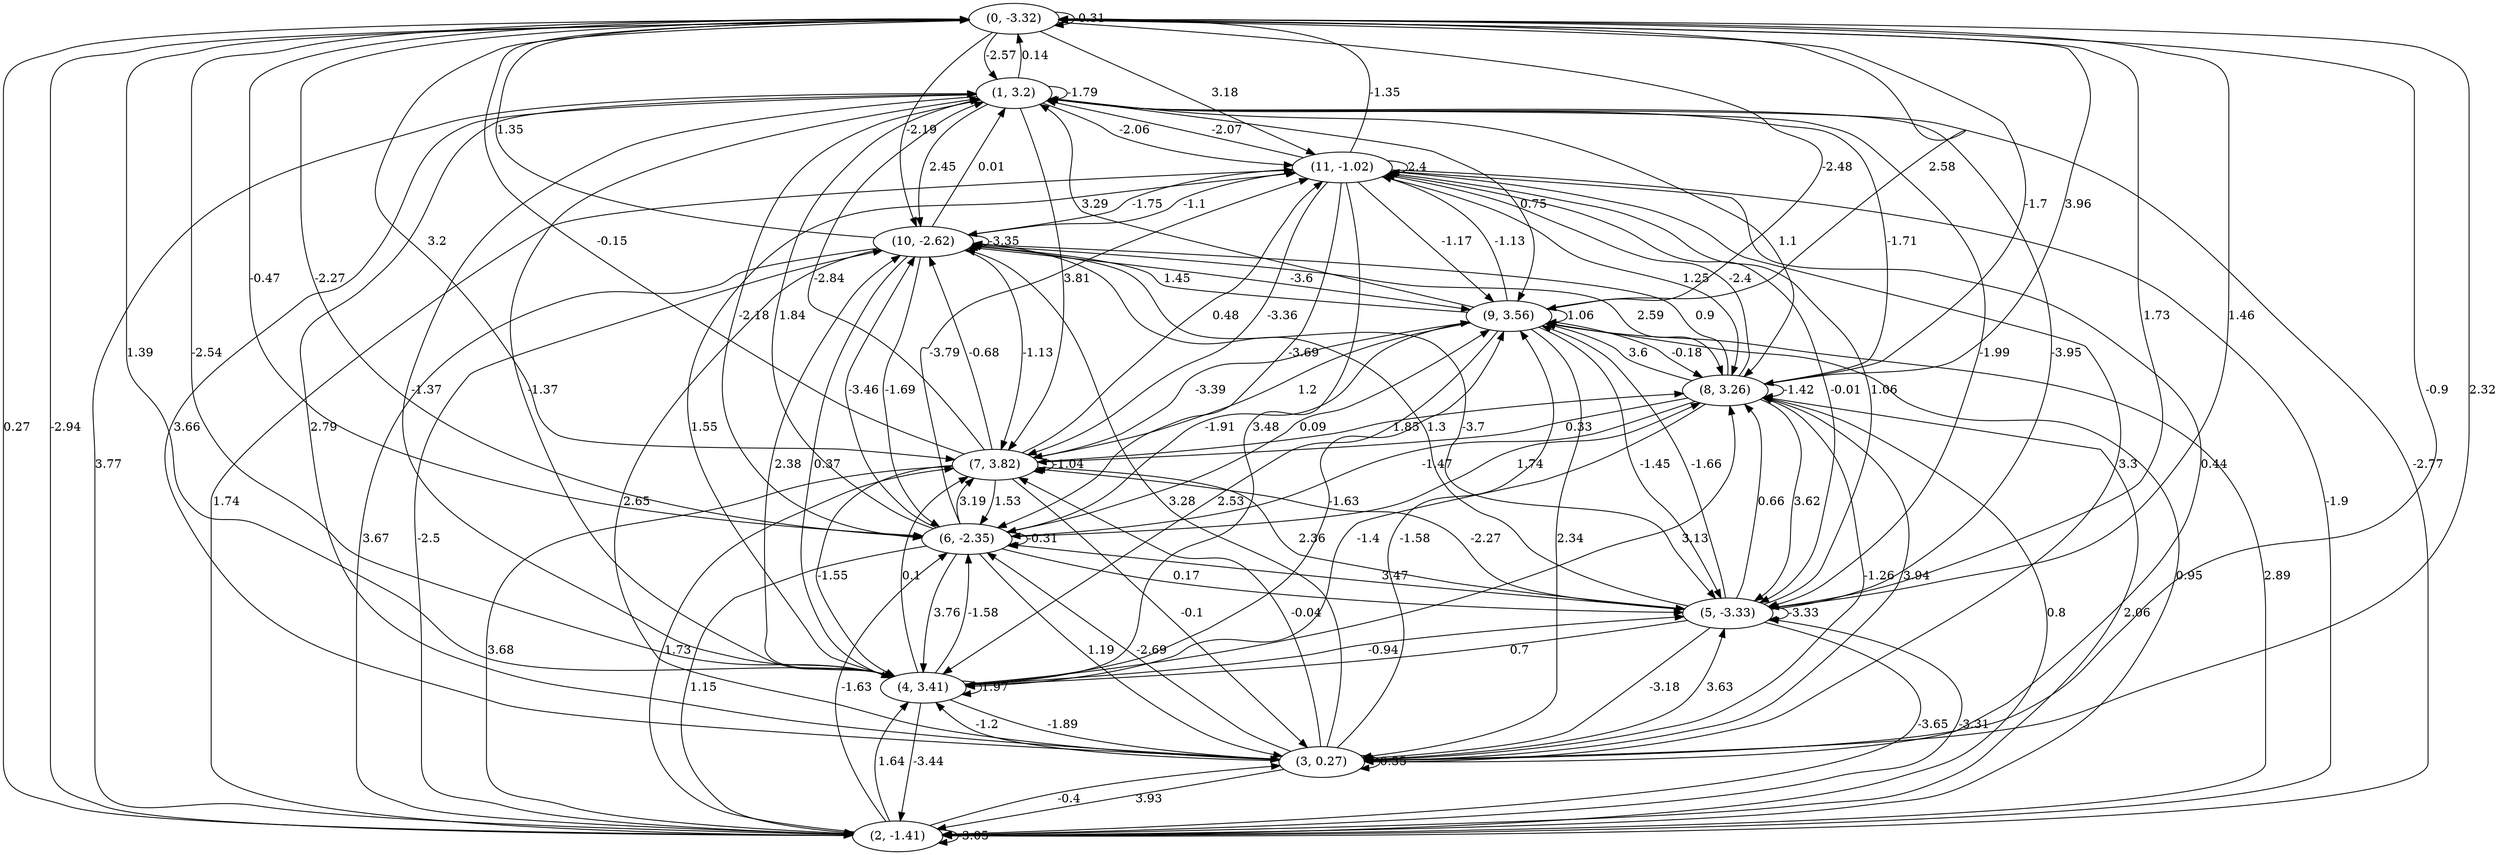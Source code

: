 digraph {
    0 [ label = "(0, -3.32)" ]
    1 [ label = "(1, 3.2)" ]
    2 [ label = "(2, -1.41)" ]
    3 [ label = "(3, 0.27)" ]
    4 [ label = "(4, 3.41)" ]
    5 [ label = "(5, -3.33)" ]
    6 [ label = "(6, -2.35)" ]
    7 [ label = "(7, 3.82)" ]
    8 [ label = "(8, 3.26)" ]
    9 [ label = "(9, 3.56)" ]
    10 [ label = "(10, -2.62)" ]
    11 [ label = "(11, -1.02)" ]
    0 -> 0 [ label = "-0.31" ]
    1 -> 1 [ label = "-1.79" ]
    2 -> 2 [ label = "-3.05" ]
    3 -> 3 [ label = "0.35" ]
    4 -> 4 [ label = "1.97" ]
    5 -> 5 [ label = "-3.33" ]
    6 -> 6 [ label = "-0.31" ]
    7 -> 7 [ label = "-1.04" ]
    8 -> 8 [ label = "-1.42" ]
    9 -> 9 [ label = "1.06" ]
    10 -> 10 [ label = "-3.35" ]
    11 -> 11 [ label = "2.4" ]
    1 -> 0 [ label = "0.14" ]
    2 -> 0 [ label = "-2.94" ]
    3 -> 0 [ label = "2.32" ]
    4 -> 0 [ label = "-2.54" ]
    5 -> 0 [ label = "1.46" ]
    6 -> 0 [ label = "-2.27" ]
    7 -> 0 [ label = "-0.15" ]
    8 -> 0 [ label = "3.96" ]
    9 -> 0 [ label = "2.58" ]
    10 -> 0 [ label = "1.35" ]
    11 -> 0 [ label = "-1.35" ]
    0 -> 1 [ label = "-2.57" ]
    2 -> 1 [ label = "3.77" ]
    3 -> 1 [ label = "2.79" ]
    4 -> 1 [ label = "-1.37" ]
    5 -> 1 [ label = "-3.95" ]
    6 -> 1 [ label = "1.84" ]
    7 -> 1 [ label = "-2.84" ]
    8 -> 1 [ label = "-1.71" ]
    9 -> 1 [ label = "3.29" ]
    10 -> 1 [ label = "0.01" ]
    11 -> 1 [ label = "-2.07" ]
    0 -> 2 [ label = "0.27" ]
    1 -> 2 [ label = "-2.77" ]
    3 -> 2 [ label = "3.93" ]
    4 -> 2 [ label = "-3.44" ]
    5 -> 2 [ label = "-3.65" ]
    6 -> 2 [ label = "1.15" ]
    7 -> 2 [ label = "3.68" ]
    8 -> 2 [ label = "0.8" ]
    9 -> 2 [ label = "0.95" ]
    10 -> 2 [ label = "3.67" ]
    11 -> 2 [ label = "-1.9" ]
    0 -> 3 [ label = "-0.9" ]
    1 -> 3 [ label = "3.66" ]
    2 -> 3 [ label = "-0.4" ]
    4 -> 3 [ label = "-1.89" ]
    5 -> 3 [ label = "-3.18" ]
    6 -> 3 [ label = "1.19" ]
    7 -> 3 [ label = "-0.1" ]
    8 -> 3 [ label = "-1.26" ]
    9 -> 3 [ label = "2.34" ]
    10 -> 3 [ label = "2.65" ]
    11 -> 3 [ label = "0.44" ]
    0 -> 4 [ label = "1.39" ]
    1 -> 4 [ label = "-1.37" ]
    2 -> 4 [ label = "1.64" ]
    3 -> 4 [ label = "-1.2" ]
    5 -> 4 [ label = "0.7" ]
    6 -> 4 [ label = "3.76" ]
    7 -> 4 [ label = "-1.55" ]
    8 -> 4 [ label = "-1.4" ]
    9 -> 4 [ label = "2.53" ]
    10 -> 4 [ label = "0.37" ]
    11 -> 4 [ label = "3.48" ]
    0 -> 5 [ label = "1.73" ]
    1 -> 5 [ label = "-1.99" ]
    2 -> 5 [ label = "-3.31" ]
    3 -> 5 [ label = "3.63" ]
    4 -> 5 [ label = "-0.94" ]
    6 -> 5 [ label = "0.17" ]
    7 -> 5 [ label = "2.36" ]
    8 -> 5 [ label = "3.62" ]
    9 -> 5 [ label = "-1.45" ]
    10 -> 5 [ label = "-3.7" ]
    11 -> 5 [ label = "-0.01" ]
    0 -> 6 [ label = "-0.47" ]
    1 -> 6 [ label = "-2.18" ]
    2 -> 6 [ label = "-1.63" ]
    3 -> 6 [ label = "-2.69" ]
    4 -> 6 [ label = "-1.58" ]
    5 -> 6 [ label = "3.47" ]
    7 -> 6 [ label = "1.53" ]
    8 -> 6 [ label = "-1.47" ]
    9 -> 6 [ label = "-1.91" ]
    10 -> 6 [ label = "-1.69" ]
    11 -> 6 [ label = "-3.69" ]
    0 -> 7 [ label = "3.2" ]
    1 -> 7 [ label = "3.81" ]
    2 -> 7 [ label = "1.73" ]
    3 -> 7 [ label = "-0.04" ]
    4 -> 7 [ label = "0.1" ]
    5 -> 7 [ label = "-2.27" ]
    6 -> 7 [ label = "3.19" ]
    8 -> 7 [ label = "0.33" ]
    9 -> 7 [ label = "1.2" ]
    10 -> 7 [ label = "-1.13" ]
    11 -> 7 [ label = "-3.36" ]
    0 -> 8 [ label = "-1.7" ]
    1 -> 8 [ label = "1.1" ]
    2 -> 8 [ label = "2.06" ]
    3 -> 8 [ label = "3.94" ]
    4 -> 8 [ label = "3.13" ]
    5 -> 8 [ label = "0.66" ]
    6 -> 8 [ label = "1.74" ]
    7 -> 8 [ label = "1.85" ]
    9 -> 8 [ label = "-0.18" ]
    10 -> 8 [ label = "2.59" ]
    11 -> 8 [ label = "1.25" ]
    0 -> 9 [ label = "-2.48" ]
    1 -> 9 [ label = "0.75" ]
    2 -> 9 [ label = "2.89" ]
    3 -> 9 [ label = "-1.58" ]
    4 -> 9 [ label = "-1.63" ]
    5 -> 9 [ label = "-1.66" ]
    6 -> 9 [ label = "0.09" ]
    7 -> 9 [ label = "-3.39" ]
    8 -> 9 [ label = "3.6" ]
    10 -> 9 [ label = "-3.6" ]
    11 -> 9 [ label = "-1.17" ]
    0 -> 10 [ label = "-2.19" ]
    1 -> 10 [ label = "2.45" ]
    2 -> 10 [ label = "-2.5" ]
    3 -> 10 [ label = "3.28" ]
    4 -> 10 [ label = "2.38" ]
    5 -> 10 [ label = "1.3" ]
    6 -> 10 [ label = "-3.46" ]
    7 -> 10 [ label = "-0.68" ]
    8 -> 10 [ label = "0.9" ]
    9 -> 10 [ label = "1.45" ]
    11 -> 10 [ label = "-1.75" ]
    0 -> 11 [ label = "3.18" ]
    1 -> 11 [ label = "-2.06" ]
    2 -> 11 [ label = "1.74" ]
    3 -> 11 [ label = "3.3" ]
    4 -> 11 [ label = "1.55" ]
    5 -> 11 [ label = "1.06" ]
    6 -> 11 [ label = "-3.79" ]
    7 -> 11 [ label = "0.48" ]
    8 -> 11 [ label = "-2.4" ]
    9 -> 11 [ label = "-1.13" ]
    10 -> 11 [ label = "-1.1" ]
}

